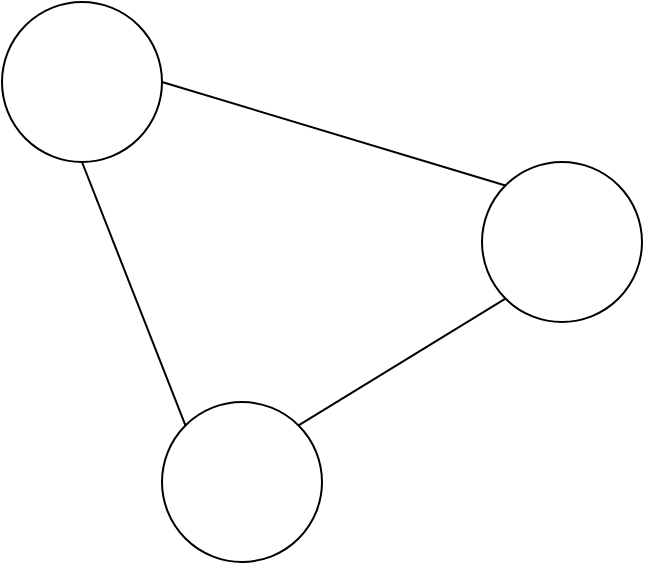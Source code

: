 <mxfile version="12.6.5" type="device" pages="2"><diagram id="F0-vy3Gd7wCe7Mw2_op-" name="Page-1"><mxGraphModel dx="1106" dy="1003" grid="1" gridSize="10" guides="1" tooltips="1" connect="1" arrows="1" fold="1" page="1" pageScale="1" pageWidth="827" pageHeight="1169" math="0" shadow="0"><root><mxCell id="0"/><mxCell id="1" parent="0"/><mxCell id="parZv5RONk2NC0uV-hwF-1" value="" style="ellipse;whiteSpace=wrap;html=1;aspect=fixed;" vertex="1" parent="1"><mxGeometry x="240" y="80" width="80" height="80" as="geometry"/></mxCell><mxCell id="parZv5RONk2NC0uV-hwF-2" value="" style="ellipse;whiteSpace=wrap;html=1;aspect=fixed;" vertex="1" parent="1"><mxGeometry x="480" y="160" width="80" height="80" as="geometry"/></mxCell><mxCell id="parZv5RONk2NC0uV-hwF-3" value="" style="ellipse;whiteSpace=wrap;html=1;aspect=fixed;" vertex="1" parent="1"><mxGeometry x="320" y="280" width="80" height="80" as="geometry"/></mxCell><mxCell id="parZv5RONk2NC0uV-hwF-4" value="" style="endArrow=none;html=1;entryX=0;entryY=0;entryDx=0;entryDy=0;exitX=0.5;exitY=1;exitDx=0;exitDy=0;" edge="1" parent="1" source="parZv5RONk2NC0uV-hwF-1" target="parZv5RONk2NC0uV-hwF-3"><mxGeometry width="50" height="50" relative="1" as="geometry"><mxPoint x="240" y="470" as="sourcePoint"/><mxPoint x="290" y="420" as="targetPoint"/></mxGeometry></mxCell><mxCell id="parZv5RONk2NC0uV-hwF-5" value="" style="endArrow=none;html=1;entryX=0;entryY=0;entryDx=0;entryDy=0;exitX=1;exitY=0.5;exitDx=0;exitDy=0;" edge="1" parent="1" source="parZv5RONk2NC0uV-hwF-1" target="parZv5RONk2NC0uV-hwF-2"><mxGeometry width="50" height="50" relative="1" as="geometry"><mxPoint x="360" y="230" as="sourcePoint"/><mxPoint x="410" y="180" as="targetPoint"/></mxGeometry></mxCell><mxCell id="parZv5RONk2NC0uV-hwF-6" value="" style="endArrow=none;html=1;entryX=0;entryY=1;entryDx=0;entryDy=0;exitX=1;exitY=0;exitDx=0;exitDy=0;" edge="1" parent="1" source="parZv5RONk2NC0uV-hwF-3" target="parZv5RONk2NC0uV-hwF-2"><mxGeometry width="50" height="50" relative="1" as="geometry"><mxPoint x="420" y="420" as="sourcePoint"/><mxPoint x="470" y="370" as="targetPoint"/></mxGeometry></mxCell></root></mxGraphModel></diagram><diagram id="heEodUpBem4gwr7CrIrQ" name="Page-2"><mxGraphModel dx="1106" dy="1003" grid="1" gridSize="10" guides="1" tooltips="1" connect="1" arrows="1" fold="1" page="1" pageScale="1" pageWidth="827" pageHeight="1169" math="0" shadow="0"><root><mxCell id="PENSuGDD5E9uun4Xjn9x-0"/><mxCell id="PENSuGDD5E9uun4Xjn9x-1" parent="PENSuGDD5E9uun4Xjn9x-0"/><mxCell id="PENSuGDD5E9uun4Xjn9x-2" value="Proxy" style="ellipse;whiteSpace=wrap;html=1;aspect=fixed;" vertex="1" parent="PENSuGDD5E9uun4Xjn9x-1"><mxGeometry x="240" y="80" width="80" height="80" as="geometry"/></mxCell><mxCell id="PENSuGDD5E9uun4Xjn9x-3" value="Code" style="ellipse;whiteSpace=wrap;html=1;aspect=fixed;" vertex="1" parent="PENSuGDD5E9uun4Xjn9x-1"><mxGeometry x="480" y="160" width="80" height="80" as="geometry"/></mxCell><mxCell id="PENSuGDD5E9uun4Xjn9x-4" value="Storage" style="ellipse;whiteSpace=wrap;html=1;aspect=fixed;" vertex="1" parent="PENSuGDD5E9uun4Xjn9x-1"><mxGeometry x="320" y="280" width="80" height="80" as="geometry"/></mxCell><mxCell id="PENSuGDD5E9uun4Xjn9x-5" value="" style="endArrow=none;html=1;entryX=0;entryY=0;entryDx=0;entryDy=0;exitX=0.5;exitY=1;exitDx=0;exitDy=0;" edge="1" parent="PENSuGDD5E9uun4Xjn9x-1" source="PENSuGDD5E9uun4Xjn9x-2" target="PENSuGDD5E9uun4Xjn9x-4"><mxGeometry width="50" height="50" relative="1" as="geometry"><mxPoint x="240" y="470" as="sourcePoint"/><mxPoint x="290" y="420" as="targetPoint"/></mxGeometry></mxCell><mxCell id="PENSuGDD5E9uun4Xjn9x-6" value="" style="endArrow=none;html=1;entryX=0;entryY=0;entryDx=0;entryDy=0;exitX=1;exitY=0.5;exitDx=0;exitDy=0;" edge="1" parent="PENSuGDD5E9uun4Xjn9x-1" source="PENSuGDD5E9uun4Xjn9x-2" target="PENSuGDD5E9uun4Xjn9x-3"><mxGeometry width="50" height="50" relative="1" as="geometry"><mxPoint x="360" y="230" as="sourcePoint"/><mxPoint x="410" y="180" as="targetPoint"/></mxGeometry></mxCell><mxCell id="PENSuGDD5E9uun4Xjn9x-7" value="" style="endArrow=none;html=1;entryX=0;entryY=1;entryDx=0;entryDy=0;exitX=1;exitY=0;exitDx=0;exitDy=0;" edge="1" parent="PENSuGDD5E9uun4Xjn9x-1" source="PENSuGDD5E9uun4Xjn9x-4" target="PENSuGDD5E9uun4Xjn9x-3"><mxGeometry width="50" height="50" relative="1" as="geometry"><mxPoint x="420" y="420" as="sourcePoint"/><mxPoint x="470" y="370" as="targetPoint"/></mxGeometry></mxCell></root></mxGraphModel></diagram></mxfile>